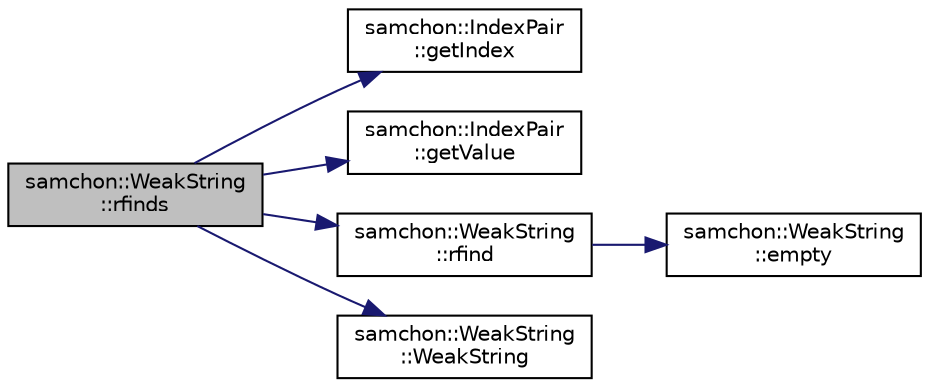 digraph "samchon::WeakString::rfinds"
{
  edge [fontname="Helvetica",fontsize="10",labelfontname="Helvetica",labelfontsize="10"];
  node [fontname="Helvetica",fontsize="10",shape=record];
  rankdir="LR";
  Node1 [label="samchon::WeakString\l::rfinds",height=0.2,width=0.4,color="black", fillcolor="grey75", style="filled", fontcolor="black"];
  Node1 -> Node2 [color="midnightblue",fontsize="10",style="solid",fontname="Helvetica"];
  Node2 [label="samchon::IndexPair\l::getIndex",height=0.2,width=0.4,color="black", fillcolor="white", style="filled",URL="$d2/dc0/classsamchon_1_1IndexPair.html#a1694bcd398f96f02c8464a5d303fa90c",tooltip="Get index. "];
  Node1 -> Node3 [color="midnightblue",fontsize="10",style="solid",fontname="Helvetica"];
  Node3 [label="samchon::IndexPair\l::getValue",height=0.2,width=0.4,color="black", fillcolor="white", style="filled",URL="$d2/dc0/classsamchon_1_1IndexPair.html#a351d47f786d83ada6c967c83b6542aa3",tooltip="Get const value. "];
  Node1 -> Node4 [color="midnightblue",fontsize="10",style="solid",fontname="Helvetica"];
  Node4 [label="samchon::WeakString\l::rfind",height=0.2,width=0.4,color="black", fillcolor="white", style="filled",URL="$d8/de4/classsamchon_1_1WeakString.html#a75b1a3336c329b341b371bc02b911f2c",tooltip="Finds last occurence in string. "];
  Node4 -> Node5 [color="midnightblue",fontsize="10",style="solid",fontname="Helvetica"];
  Node5 [label="samchon::WeakString\l::empty",height=0.2,width=0.4,color="black", fillcolor="white", style="filled",URL="$d8/de4/classsamchon_1_1WeakString.html#aea3cc33e2062435b207001226302f084",tooltip="Tests wheter string is emtpy. "];
  Node1 -> Node6 [color="midnightblue",fontsize="10",style="solid",fontname="Helvetica"];
  Node6 [label="samchon::WeakString\l::WeakString",height=0.2,width=0.4,color="black", fillcolor="white", style="filled",URL="$d8/de4/classsamchon_1_1WeakString.html#a7117e5668f755a540916a7465fdc7392",tooltip="Default Constructor does not reference any character. "];
}
